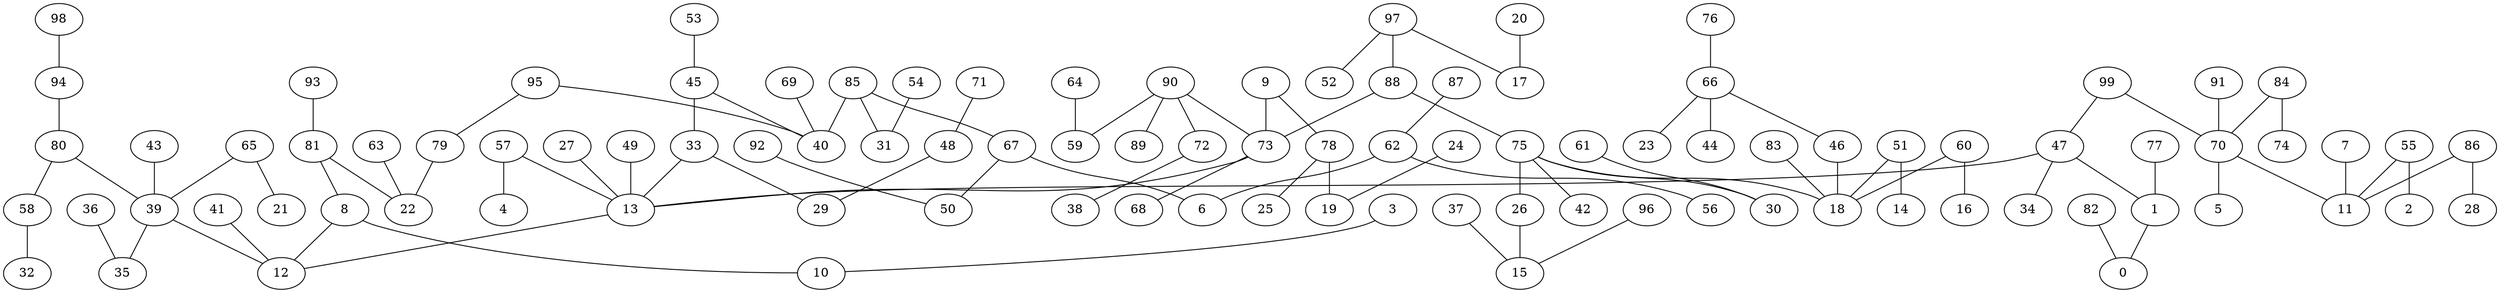 digraph GG_graph {

subgraph G_graph {
edge [color = black]
"54" -> "31" [dir = none]
"91" -> "70" [dir = none]
"64" -> "59" [dir = none]
"98" -> "94" [dir = none]
"87" -> "62" [dir = none]
"77" -> "1" [dir = none]
"92" -> "50" [dir = none]
"24" -> "19" [dir = none]
"49" -> "13" [dir = none]
"93" -> "81" [dir = none]
"61" -> "30" [dir = none]
"82" -> "0" [dir = none]
"53" -> "45" [dir = none]
"26" -> "15" [dir = none]
"41" -> "12" [dir = none]
"51" -> "14" [dir = none]
"51" -> "18" [dir = none]
"76" -> "66" [dir = none]
"1" -> "0" [dir = none]
"78" -> "25" [dir = none]
"78" -> "19" [dir = none]
"36" -> "35" [dir = none]
"9" -> "73" [dir = none]
"9" -> "78" [dir = none]
"7" -> "11" [dir = none]
"65" -> "21" [dir = none]
"65" -> "39" [dir = none]
"72" -> "38" [dir = none]
"75" -> "26" [dir = none]
"75" -> "42" [dir = none]
"75" -> "18" [dir = none]
"75" -> "30" [dir = none]
"73" -> "68" [dir = none]
"73" -> "13" [dir = none]
"90" -> "72" [dir = none]
"90" -> "89" [dir = none]
"90" -> "59" [dir = none]
"90" -> "73" [dir = none]
"39" -> "35" [dir = none]
"39" -> "12" [dir = none]
"48" -> "29" [dir = none]
"80" -> "58" [dir = none]
"80" -> "39" [dir = none]
"27" -> "13" [dir = none]
"83" -> "18" [dir = none]
"88" -> "75" [dir = none]
"88" -> "73" [dir = none]
"33" -> "29" [dir = none]
"33" -> "13" [dir = none]
"13" -> "12" [dir = none]
"99" -> "70" [dir = none]
"99" -> "47" [dir = none]
"94" -> "80" [dir = none]
"97" -> "17" [dir = none]
"97" -> "52" [dir = none]
"97" -> "88" [dir = none]
"62" -> "56" [dir = none]
"62" -> "6" [dir = none]
"3" -> "10" [dir = none]
"55" -> "2" [dir = none]
"55" -> "11" [dir = none]
"45" -> "40" [dir = none]
"45" -> "33" [dir = none]
"57" -> "4" [dir = none]
"57" -> "13" [dir = none]
"20" -> "17" [dir = none]
"86" -> "28" [dir = none]
"86" -> "11" [dir = none]
"71" -> "48" [dir = none]
"37" -> "15" [dir = none]
"46" -> "18" [dir = none]
"96" -> "15" [dir = none]
"47" -> "34" [dir = none]
"47" -> "1" [dir = none]
"47" -> "13" [dir = none]
"43" -> "39" [dir = none]
"63" -> "22" [dir = none]
"8" -> "10" [dir = none]
"8" -> "12" [dir = none]
"58" -> "32" [dir = none]
"84" -> "74" [dir = none]
"84" -> "70" [dir = none]
"85" -> "31" [dir = none]
"85" -> "67" [dir = none]
"85" -> "40" [dir = none]
"60" -> "16" [dir = none]
"60" -> "18" [dir = none]
"70" -> "5" [dir = none]
"70" -> "11" [dir = none]
"66" -> "23" [dir = none]
"66" -> "44" [dir = none]
"66" -> "46" [dir = none]
"69" -> "40" [dir = none]
"81" -> "22" [dir = none]
"81" -> "8" [dir = none]
"95" -> "79" [dir = none]
"95" -> "40" [dir = none]
"67" -> "50" [dir = none]
"67" -> "6" [dir = none]
"79" -> "22" [dir = none]
}

}
